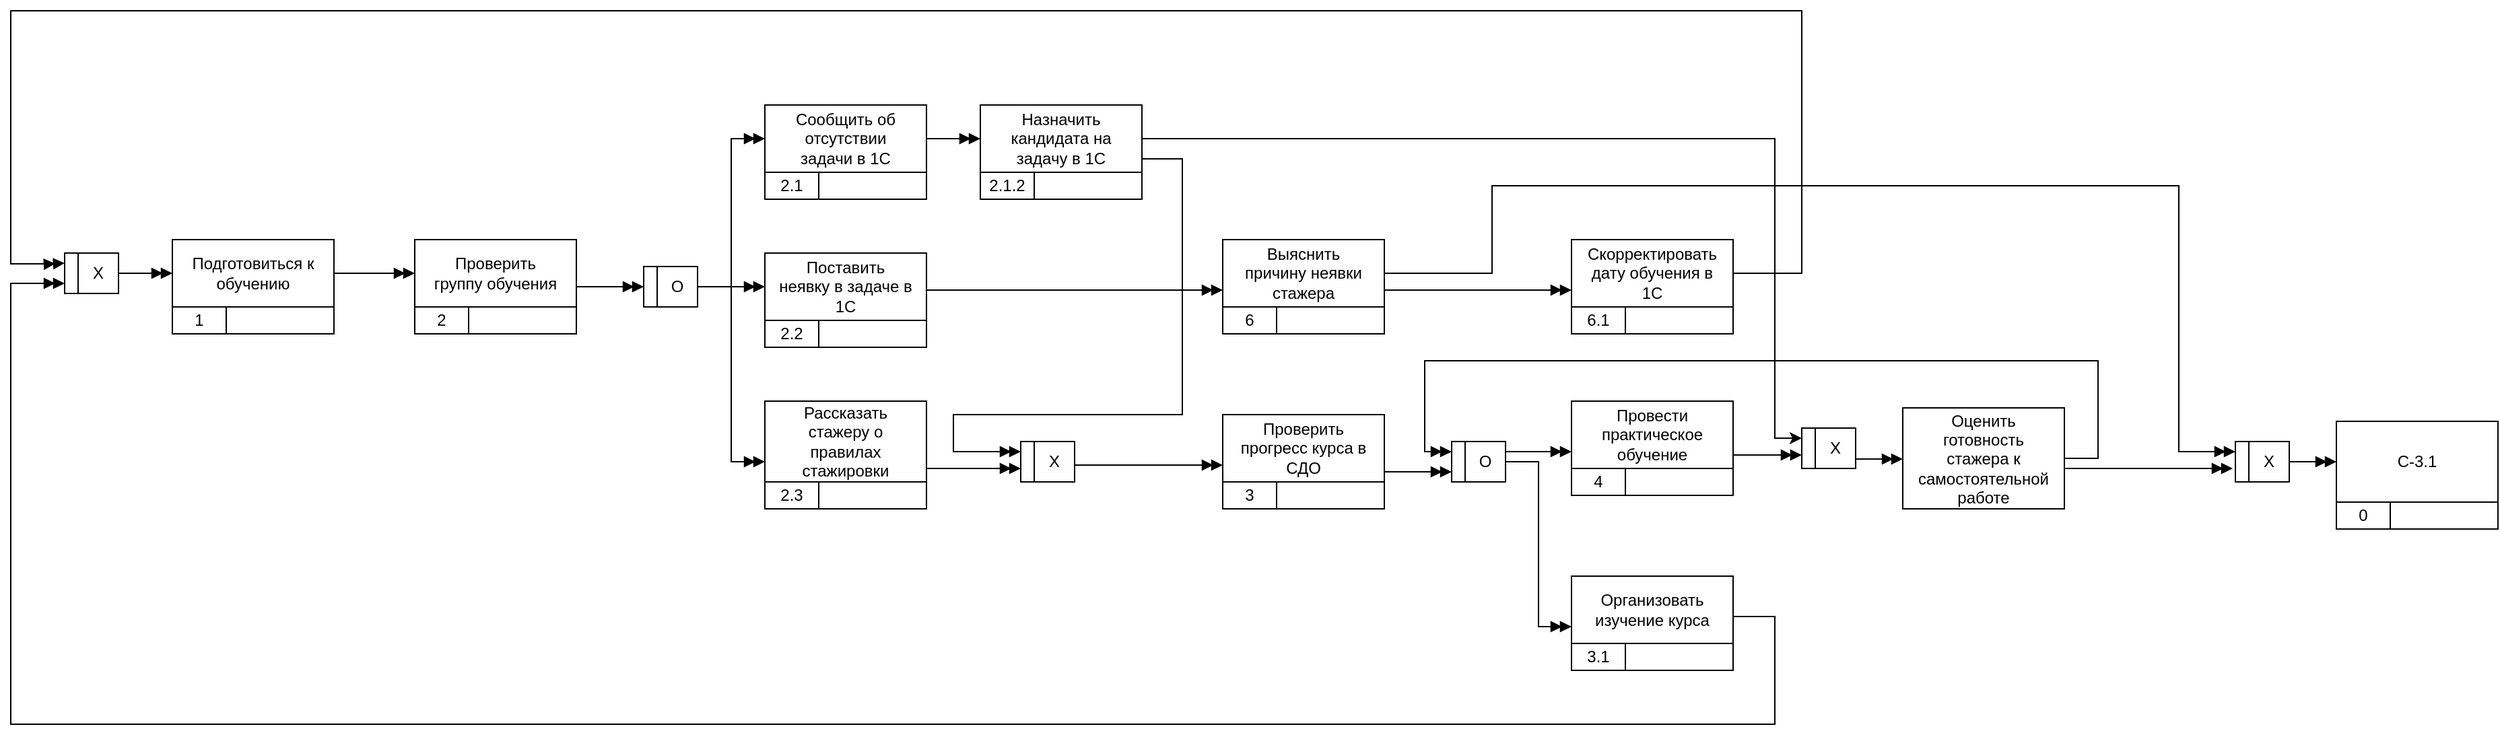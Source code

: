 <mxfile version="16.6.5" type="github">
  <diagram name="Page-1" id="c7558073-3199-34d8-9f00-42111426c3f3">
    <mxGraphModel dx="2008" dy="1904" grid="1" gridSize="10" guides="1" tooltips="1" connect="1" arrows="1" fold="1" page="1" pageScale="1" pageWidth="826" pageHeight="1169" background="none" math="0" shadow="0">
      <root>
        <mxCell id="0" />
        <mxCell id="1" parent="0" />
        <mxCell id="8z2hfBNwsOLem4TLqW6h-100" value="" style="edgeStyle=orthogonalEdgeStyle;rounded=0;orthogonalLoop=1;jettySize=auto;html=1;endArrow=doubleBlock;endFill=1;" parent="1" source="8z2hfBNwsOLem4TLqW6h-96" edge="1">
          <mxGeometry relative="1" as="geometry">
            <mxPoint x="260" y="105" as="targetPoint" />
          </mxGeometry>
        </mxCell>
        <mxCell id="8z2hfBNwsOLem4TLqW6h-96" value="&#xa;&#xa;Подготовиться к&#xa;обучению&#xa;&#xa;" style="rounded=0;whiteSpace=wrap;html=1;" parent="1" vertex="1">
          <mxGeometry x="80" y="80" width="120" height="50" as="geometry" />
        </mxCell>
        <mxCell id="8z2hfBNwsOLem4TLqW6h-97" value="1" style="rounded=0;whiteSpace=wrap;html=1;" parent="1" vertex="1">
          <mxGeometry x="80" y="130" width="40" height="20" as="geometry" />
        </mxCell>
        <mxCell id="8z2hfBNwsOLem4TLqW6h-98" value="" style="rounded=0;whiteSpace=wrap;html=1;" parent="1" vertex="1">
          <mxGeometry x="120" y="130" width="80" height="20" as="geometry" />
        </mxCell>
        <mxCell id="8z2hfBNwsOLem4TLqW6h-110" value="" style="edgeStyle=orthogonalEdgeStyle;rounded=0;orthogonalLoop=1;jettySize=auto;html=1;entryX=0;entryY=0.5;entryDx=0;entryDy=0;endArrow=doubleBlock;endFill=1;" parent="1" source="8z2hfBNwsOLem4TLqW6h-102" target="8z2hfBNwsOLem4TLqW6h-107" edge="1">
          <mxGeometry relative="1" as="geometry">
            <mxPoint x="460" y="105" as="targetPoint" />
            <Array as="points">
              <mxPoint x="390" y="115" />
              <mxPoint x="390" y="115" />
            </Array>
          </mxGeometry>
        </mxCell>
        <mxCell id="8z2hfBNwsOLem4TLqW6h-102" value="&#xa;&#xa;Проверить&#xa;группу обучения&#xa;&#xa;" style="rounded=0;whiteSpace=wrap;html=1;" parent="1" vertex="1">
          <mxGeometry x="260" y="80" width="120" height="50" as="geometry" />
        </mxCell>
        <mxCell id="8z2hfBNwsOLem4TLqW6h-103" value="2" style="rounded=0;whiteSpace=wrap;html=1;" parent="1" vertex="1">
          <mxGeometry x="260" y="130" width="40" height="20" as="geometry" />
        </mxCell>
        <mxCell id="8z2hfBNwsOLem4TLqW6h-104" value="" style="rounded=0;whiteSpace=wrap;html=1;" parent="1" vertex="1">
          <mxGeometry x="300" y="130" width="80" height="20" as="geometry" />
        </mxCell>
        <mxCell id="8z2hfBNwsOLem4TLqW6h-120" value="" style="edgeStyle=orthogonalEdgeStyle;rounded=0;orthogonalLoop=1;jettySize=auto;html=1;entryX=0;entryY=0.5;entryDx=0;entryDy=0;endArrow=doubleBlock;endFill=1;" parent="1" source="8z2hfBNwsOLem4TLqW6h-106" target="8z2hfBNwsOLem4TLqW6h-111" edge="1">
          <mxGeometry relative="1" as="geometry" />
        </mxCell>
        <mxCell id="8z2hfBNwsOLem4TLqW6h-122" value="" style="edgeStyle=orthogonalEdgeStyle;rounded=0;orthogonalLoop=1;jettySize=auto;html=1;entryX=0;entryY=0.5;entryDx=0;entryDy=0;endArrow=doubleBlock;endFill=1;" parent="1" source="8z2hfBNwsOLem4TLqW6h-106" target="8z2hfBNwsOLem4TLqW6h-114" edge="1">
          <mxGeometry relative="1" as="geometry">
            <mxPoint x="505" y="115" as="targetPoint" />
          </mxGeometry>
        </mxCell>
        <mxCell id="8z2hfBNwsOLem4TLqW6h-125" value="" style="edgeStyle=orthogonalEdgeStyle;rounded=0;orthogonalLoop=1;jettySize=auto;html=1;entryX=0;entryY=0.75;entryDx=0;entryDy=0;endArrow=doubleBlock;endFill=1;" parent="1" source="8z2hfBNwsOLem4TLqW6h-106" target="8z2hfBNwsOLem4TLqW6h-117" edge="1">
          <mxGeometry relative="1" as="geometry">
            <mxPoint x="455" y="350" as="targetPoint" />
          </mxGeometry>
        </mxCell>
        <mxCell id="8z2hfBNwsOLem4TLqW6h-106" value="O" style="rounded=0;whiteSpace=wrap;html=1;" parent="1" vertex="1">
          <mxGeometry x="440" y="100" width="30" height="30" as="geometry" />
        </mxCell>
        <mxCell id="8z2hfBNwsOLem4TLqW6h-107" value="" style="rounded=0;whiteSpace=wrap;html=1;" parent="1" vertex="1">
          <mxGeometry x="430" y="100" width="10" height="30" as="geometry" />
        </mxCell>
        <mxCell id="8z2hfBNwsOLem4TLqW6h-129" value="" style="edgeStyle=orthogonalEdgeStyle;rounded=0;orthogonalLoop=1;jettySize=auto;html=1;entryX=0;entryY=0.5;entryDx=0;entryDy=0;endArrow=doubleBlock;endFill=1;" parent="1" source="8z2hfBNwsOLem4TLqW6h-111" target="8z2hfBNwsOLem4TLqW6h-126" edge="1">
          <mxGeometry relative="1" as="geometry" />
        </mxCell>
        <mxCell id="8z2hfBNwsOLem4TLqW6h-111" value="&#xa;&#xa;Сообщить об&#xa;отсутствии&#xa;задачи в 1С&#xa;&#xa;" style="rounded=0;whiteSpace=wrap;html=1;" parent="1" vertex="1">
          <mxGeometry x="520" y="-20" width="120" height="50" as="geometry" />
        </mxCell>
        <mxCell id="8z2hfBNwsOLem4TLqW6h-112" value="2.1" style="rounded=0;whiteSpace=wrap;html=1;" parent="1" vertex="1">
          <mxGeometry x="520" y="30" width="40" height="20" as="geometry" />
        </mxCell>
        <mxCell id="8z2hfBNwsOLem4TLqW6h-113" value="" style="rounded=0;whiteSpace=wrap;html=1;" parent="1" vertex="1">
          <mxGeometry x="560" y="30" width="80" height="20" as="geometry" />
        </mxCell>
        <mxCell id="8z2hfBNwsOLem4TLqW6h-131" value="" style="edgeStyle=orthogonalEdgeStyle;rounded=0;orthogonalLoop=1;jettySize=auto;html=1;entryX=0;entryY=0.75;entryDx=0;entryDy=0;endArrow=doubleBlock;endFill=1;" parent="1" source="8z2hfBNwsOLem4TLqW6h-114" target="8z2hfBNwsOLem4TLqW6h-132" edge="1">
          <mxGeometry relative="1" as="geometry">
            <mxPoint x="680" y="115" as="targetPoint" />
            <Array as="points">
              <mxPoint x="750" y="118" />
            </Array>
          </mxGeometry>
        </mxCell>
        <mxCell id="8z2hfBNwsOLem4TLqW6h-114" value="&#xa;&#xa;Поставить&#xa;неявку в задаче в&#xa;1С&#xa;&#xa;" style="rounded=0;whiteSpace=wrap;html=1;" parent="1" vertex="1">
          <mxGeometry x="520" y="90" width="120" height="50" as="geometry" />
        </mxCell>
        <mxCell id="8z2hfBNwsOLem4TLqW6h-115" value="2.2" style="rounded=0;whiteSpace=wrap;html=1;" parent="1" vertex="1">
          <mxGeometry x="520" y="140" width="40" height="20" as="geometry" />
        </mxCell>
        <mxCell id="8z2hfBNwsOLem4TLqW6h-116" value="" style="rounded=0;whiteSpace=wrap;html=1;" parent="1" vertex="1">
          <mxGeometry x="560" y="140" width="80" height="20" as="geometry" />
        </mxCell>
        <mxCell id="8z2hfBNwsOLem4TLqW6h-137" value="" style="edgeStyle=orthogonalEdgeStyle;rounded=0;orthogonalLoop=1;jettySize=auto;html=1;endArrow=doubleBlock;endFill=1;" parent="1" source="8z2hfBNwsOLem4TLqW6h-117" target="8z2hfBNwsOLem4TLqW6h-136" edge="1">
          <mxGeometry relative="1" as="geometry">
            <Array as="points">
              <mxPoint x="660" y="250" />
              <mxPoint x="660" y="250" />
            </Array>
          </mxGeometry>
        </mxCell>
        <mxCell id="8z2hfBNwsOLem4TLqW6h-117" value="&#xa;&#xa;Рассказать&#xa;стажеру о&#xa;правилах&#xa;стажировки&#xa;&#xa;" style="rounded=0;whiteSpace=wrap;html=1;" parent="1" vertex="1">
          <mxGeometry x="520" y="200" width="120" height="60" as="geometry" />
        </mxCell>
        <mxCell id="8z2hfBNwsOLem4TLqW6h-118" value="2.3" style="rounded=0;whiteSpace=wrap;html=1;" parent="1" vertex="1">
          <mxGeometry x="520" y="260" width="40" height="20" as="geometry" />
        </mxCell>
        <mxCell id="8z2hfBNwsOLem4TLqW6h-119" value="" style="rounded=0;whiteSpace=wrap;html=1;" parent="1" vertex="1">
          <mxGeometry x="560" y="260" width="80" height="20" as="geometry" />
        </mxCell>
        <mxCell id="8z2hfBNwsOLem4TLqW6h-145" value="" style="edgeStyle=orthogonalEdgeStyle;rounded=0;orthogonalLoop=1;jettySize=auto;html=1;entryX=0;entryY=0.25;entryDx=0;entryDy=0;endArrow=doubleBlock;endFill=1;" parent="1" source="8z2hfBNwsOLem4TLqW6h-126" target="8z2hfBNwsOLem4TLqW6h-136" edge="1">
          <mxGeometry relative="1" as="geometry">
            <mxPoint x="880" y="5" as="targetPoint" />
            <Array as="points">
              <mxPoint x="830" y="20" />
              <mxPoint x="830" y="210" />
              <mxPoint x="660" y="210" />
              <mxPoint x="660" y="238" />
            </Array>
          </mxGeometry>
        </mxCell>
        <mxCell id="8z2hfBNwsOLem4TLqW6h-176" value="" style="edgeStyle=orthogonalEdgeStyle;rounded=0;orthogonalLoop=1;jettySize=auto;html=1;entryX=0;entryY=0.25;entryDx=0;entryDy=0;" parent="1" source="8z2hfBNwsOLem4TLqW6h-126" target="8z2hfBNwsOLem4TLqW6h-173" edge="1">
          <mxGeometry relative="1" as="geometry">
            <mxPoint x="1280" y="60" as="targetPoint" />
            <Array as="points">
              <mxPoint x="1270" y="5" />
              <mxPoint x="1270" y="228" />
            </Array>
          </mxGeometry>
        </mxCell>
        <mxCell id="8z2hfBNwsOLem4TLqW6h-126" value="&#xa;&#xa;Назначить&#xa;кандидата на&#xa;задачу в 1С&#xa;&#xa;" style="rounded=0;whiteSpace=wrap;html=1;" parent="1" vertex="1">
          <mxGeometry x="680" y="-20" width="120" height="50" as="geometry" />
        </mxCell>
        <mxCell id="8z2hfBNwsOLem4TLqW6h-127" value="2.1.2" style="rounded=0;whiteSpace=wrap;html=1;" parent="1" vertex="1">
          <mxGeometry x="680" y="30" width="40" height="20" as="geometry" />
        </mxCell>
        <mxCell id="8z2hfBNwsOLem4TLqW6h-128" value="" style="rounded=0;whiteSpace=wrap;html=1;" parent="1" vertex="1">
          <mxGeometry x="720" y="30" width="80" height="20" as="geometry" />
        </mxCell>
        <mxCell id="8z2hfBNwsOLem4TLqW6h-167" value="" style="edgeStyle=orthogonalEdgeStyle;rounded=0;orthogonalLoop=1;jettySize=auto;html=1;entryX=0;entryY=0.75;entryDx=0;entryDy=0;endArrow=doubleBlock;endFill=1;" parent="1" source="8z2hfBNwsOLem4TLqW6h-132" target="8z2hfBNwsOLem4TLqW6h-163" edge="1">
          <mxGeometry relative="1" as="geometry">
            <mxPoint x="1060" y="105" as="targetPoint" />
            <Array as="points">
              <mxPoint x="1060" y="118" />
            </Array>
          </mxGeometry>
        </mxCell>
        <mxCell id="qw-lSjg2bysCGeN4NMS0-17" value="" style="edgeStyle=orthogonalEdgeStyle;rounded=0;orthogonalLoop=1;jettySize=auto;html=1;endArrow=doubleBlock;endFill=1;entryX=0;entryY=0.25;entryDx=0;entryDy=0;" edge="1" parent="1" source="8z2hfBNwsOLem4TLqW6h-132" target="qw-lSjg2bysCGeN4NMS0-13">
          <mxGeometry relative="1" as="geometry">
            <mxPoint x="1060" y="105" as="targetPoint" />
            <Array as="points">
              <mxPoint x="1060" y="105" />
              <mxPoint x="1060" y="40" />
              <mxPoint x="1570" y="40" />
              <mxPoint x="1570" y="238" />
            </Array>
          </mxGeometry>
        </mxCell>
        <mxCell id="8z2hfBNwsOLem4TLqW6h-132" value="&#xa;&#xa;Выяснить&#xa;причину неявки&#xa;стажера&#xa;&#xa;" style="rounded=0;whiteSpace=wrap;html=1;" parent="1" vertex="1">
          <mxGeometry x="860" y="80" width="120" height="50" as="geometry" />
        </mxCell>
        <mxCell id="8z2hfBNwsOLem4TLqW6h-133" value="6" style="rounded=0;whiteSpace=wrap;html=1;" parent="1" vertex="1">
          <mxGeometry x="860" y="130" width="40" height="20" as="geometry" />
        </mxCell>
        <mxCell id="8z2hfBNwsOLem4TLqW6h-134" value="" style="rounded=0;whiteSpace=wrap;html=1;" parent="1" vertex="1">
          <mxGeometry x="900" y="130" width="80" height="20" as="geometry" />
        </mxCell>
        <mxCell id="8z2hfBNwsOLem4TLqW6h-143" value="" style="edgeStyle=orthogonalEdgeStyle;rounded=0;orthogonalLoop=1;jettySize=auto;html=1;entryX=0;entryY=0.75;entryDx=0;entryDy=0;endArrow=doubleBlock;endFill=1;" parent="1" source="8z2hfBNwsOLem4TLqW6h-135" target="8z2hfBNwsOLem4TLqW6h-140" edge="1">
          <mxGeometry relative="1" as="geometry">
            <Array as="points">
              <mxPoint x="805" y="248" />
            </Array>
          </mxGeometry>
        </mxCell>
        <mxCell id="8z2hfBNwsOLem4TLqW6h-135" value="X" style="rounded=0;whiteSpace=wrap;html=1;" parent="1" vertex="1">
          <mxGeometry x="720" y="230" width="30" height="30" as="geometry" />
        </mxCell>
        <mxCell id="8z2hfBNwsOLem4TLqW6h-136" value="" style="rounded=0;whiteSpace=wrap;html=1;" parent="1" vertex="1">
          <mxGeometry x="710" y="230" width="10" height="30" as="geometry" />
        </mxCell>
        <mxCell id="8z2hfBNwsOLem4TLqW6h-149" value="" style="edgeStyle=orthogonalEdgeStyle;rounded=0;orthogonalLoop=1;jettySize=auto;html=1;entryX=0;entryY=0.75;entryDx=0;entryDy=0;endArrow=doubleBlock;endFill=1;" parent="1" source="8z2hfBNwsOLem4TLqW6h-140" target="8z2hfBNwsOLem4TLqW6h-147" edge="1">
          <mxGeometry relative="1" as="geometry">
            <mxPoint x="1060" y="235" as="targetPoint" />
            <Array as="points">
              <mxPoint x="990" y="253" />
            </Array>
          </mxGeometry>
        </mxCell>
        <mxCell id="8z2hfBNwsOLem4TLqW6h-140" value="&#xa;&#xa;Проверить&#xa;прогресс курса в&#xa;СДО&#xa;&#xa;" style="rounded=0;whiteSpace=wrap;html=1;" parent="1" vertex="1">
          <mxGeometry x="860" y="210" width="120" height="50" as="geometry" />
        </mxCell>
        <mxCell id="8z2hfBNwsOLem4TLqW6h-141" value="3" style="rounded=0;whiteSpace=wrap;html=1;" parent="1" vertex="1">
          <mxGeometry x="860" y="260" width="40" height="20" as="geometry" />
        </mxCell>
        <mxCell id="8z2hfBNwsOLem4TLqW6h-142" value="" style="rounded=0;whiteSpace=wrap;html=1;" parent="1" vertex="1">
          <mxGeometry x="900" y="260" width="80" height="20" as="geometry" />
        </mxCell>
        <mxCell id="8z2hfBNwsOLem4TLqW6h-169" value="" style="edgeStyle=orthogonalEdgeStyle;rounded=0;orthogonalLoop=1;jettySize=auto;html=1;entryX=0;entryY=0.75;entryDx=0;entryDy=0;endArrow=doubleBlock;endFill=1;" parent="1" source="8z2hfBNwsOLem4TLqW6h-146" target="8z2hfBNwsOLem4TLqW6h-151" edge="1">
          <mxGeometry relative="1" as="geometry">
            <mxPoint x="1105" y="245" as="targetPoint" />
            <Array as="points">
              <mxPoint x="1095" y="238" />
            </Array>
          </mxGeometry>
        </mxCell>
        <mxCell id="8z2hfBNwsOLem4TLqW6h-171" value="" style="edgeStyle=orthogonalEdgeStyle;rounded=0;orthogonalLoop=1;jettySize=auto;html=1;entryX=0;entryY=0.75;entryDx=0;entryDy=0;endArrow=doubleBlock;endFill=1;" parent="1" source="8z2hfBNwsOLem4TLqW6h-146" target="8z2hfBNwsOLem4TLqW6h-157" edge="1">
          <mxGeometry relative="1" as="geometry">
            <mxPoint x="1105" y="245" as="targetPoint" />
          </mxGeometry>
        </mxCell>
        <mxCell id="8z2hfBNwsOLem4TLqW6h-146" value="O" style="rounded=0;whiteSpace=wrap;html=1;" parent="1" vertex="1">
          <mxGeometry x="1040" y="230" width="30" height="30" as="geometry" />
        </mxCell>
        <mxCell id="8z2hfBNwsOLem4TLqW6h-147" value="" style="rounded=0;whiteSpace=wrap;html=1;" parent="1" vertex="1">
          <mxGeometry x="1030" y="230" width="10" height="30" as="geometry" />
        </mxCell>
        <mxCell id="8z2hfBNwsOLem4TLqW6h-174" value="" style="edgeStyle=orthogonalEdgeStyle;rounded=0;orthogonalLoop=1;jettySize=auto;html=1;endArrow=doubleBlock;endFill=1;" parent="1" source="8z2hfBNwsOLem4TLqW6h-151" target="8z2hfBNwsOLem4TLqW6h-173" edge="1">
          <mxGeometry relative="1" as="geometry">
            <Array as="points">
              <mxPoint x="1260" y="240" />
              <mxPoint x="1260" y="240" />
            </Array>
          </mxGeometry>
        </mxCell>
        <mxCell id="8z2hfBNwsOLem4TLqW6h-151" value="&#xa;&#xa;Провести&#xa;практическое&#xa;обучение&#xa;&#xa;" style="rounded=0;whiteSpace=wrap;html=1;" parent="1" vertex="1">
          <mxGeometry x="1119" y="200" width="120" height="50" as="geometry" />
        </mxCell>
        <mxCell id="8z2hfBNwsOLem4TLqW6h-152" value="4" style="rounded=0;whiteSpace=wrap;html=1;" parent="1" vertex="1">
          <mxGeometry x="1119" y="250" width="40" height="20" as="geometry" />
        </mxCell>
        <mxCell id="8z2hfBNwsOLem4TLqW6h-153" value="" style="rounded=0;whiteSpace=wrap;html=1;" parent="1" vertex="1">
          <mxGeometry x="1159" y="250" width="80" height="20" as="geometry" />
        </mxCell>
        <mxCell id="qw-lSjg2bysCGeN4NMS0-4" value="" style="edgeStyle=orthogonalEdgeStyle;rounded=0;orthogonalLoop=1;jettySize=auto;html=1;entryX=0;entryY=0.75;entryDx=0;entryDy=0;endArrow=doubleBlock;endFill=1;" edge="1" parent="1" source="8z2hfBNwsOLem4TLqW6h-157" target="qw-lSjg2bysCGeN4NMS0-6">
          <mxGeometry relative="1" as="geometry">
            <mxPoint x="-48" y="120" as="targetPoint" />
            <Array as="points">
              <mxPoint x="1270" y="360" />
              <mxPoint x="1270" y="440" />
              <mxPoint x="-40" y="440" />
              <mxPoint x="-40" y="113" />
            </Array>
          </mxGeometry>
        </mxCell>
        <mxCell id="8z2hfBNwsOLem4TLqW6h-157" value="&#xa;&#xa;Организовать&#xa;изучение курса&#xa;&#xa;" style="rounded=0;whiteSpace=wrap;html=1;" parent="1" vertex="1">
          <mxGeometry x="1119" y="330" width="120" height="50" as="geometry" />
        </mxCell>
        <mxCell id="8z2hfBNwsOLem4TLqW6h-158" value="3.1" style="rounded=0;whiteSpace=wrap;html=1;" parent="1" vertex="1">
          <mxGeometry x="1119" y="380" width="40" height="20" as="geometry" />
        </mxCell>
        <mxCell id="8z2hfBNwsOLem4TLqW6h-159" value="" style="rounded=0;whiteSpace=wrap;html=1;" parent="1" vertex="1">
          <mxGeometry x="1159" y="380" width="80" height="20" as="geometry" />
        </mxCell>
        <mxCell id="8z2hfBNwsOLem4TLqW6h-183" value="" style="edgeStyle=orthogonalEdgeStyle;rounded=0;orthogonalLoop=1;jettySize=auto;html=1;entryX=0;entryY=0.25;entryDx=0;entryDy=0;endArrow=doubleBlock;endFill=1;" parent="1" source="8z2hfBNwsOLem4TLqW6h-163" target="qw-lSjg2bysCGeN4NMS0-6" edge="1">
          <mxGeometry relative="1" as="geometry">
            <mxPoint x="1319" y="105" as="targetPoint" />
            <Array as="points">
              <mxPoint x="1290" y="105" />
              <mxPoint x="1290" y="-90" />
              <mxPoint x="-40" y="-90" />
              <mxPoint x="-40" y="98" />
              <mxPoint x="-10" y="98" />
            </Array>
          </mxGeometry>
        </mxCell>
        <mxCell id="8z2hfBNwsOLem4TLqW6h-163" value="Скорректировать&lt;br&gt;дату обучения в&lt;br&gt;1С" style="rounded=0;whiteSpace=wrap;html=1;" parent="1" vertex="1">
          <mxGeometry x="1119" y="80" width="120" height="50" as="geometry" />
        </mxCell>
        <mxCell id="8z2hfBNwsOLem4TLqW6h-164" value="6.1" style="rounded=0;whiteSpace=wrap;html=1;" parent="1" vertex="1">
          <mxGeometry x="1119" y="130" width="40" height="20" as="geometry" />
        </mxCell>
        <mxCell id="8z2hfBNwsOLem4TLqW6h-165" value="" style="rounded=0;whiteSpace=wrap;html=1;" parent="1" vertex="1">
          <mxGeometry x="1159" y="130" width="80" height="20" as="geometry" />
        </mxCell>
        <mxCell id="8z2hfBNwsOLem4TLqW6h-178" value="" style="edgeStyle=orthogonalEdgeStyle;rounded=0;orthogonalLoop=1;jettySize=auto;html=1;endArrow=doubleBlock;endFill=1;" parent="1" source="8z2hfBNwsOLem4TLqW6h-172" target="8z2hfBNwsOLem4TLqW6h-177" edge="1">
          <mxGeometry relative="1" as="geometry">
            <Array as="points">
              <mxPoint x="1340" y="243" />
              <mxPoint x="1340" y="243" />
            </Array>
          </mxGeometry>
        </mxCell>
        <mxCell id="8z2hfBNwsOLem4TLqW6h-172" value="X" style="rounded=0;whiteSpace=wrap;html=1;" parent="1" vertex="1">
          <mxGeometry x="1300" y="220" width="30" height="30" as="geometry" />
        </mxCell>
        <mxCell id="8z2hfBNwsOLem4TLqW6h-173" value="" style="rounded=0;whiteSpace=wrap;html=1;" parent="1" vertex="1">
          <mxGeometry x="1290" y="220" width="10" height="30" as="geometry" />
        </mxCell>
        <mxCell id="8z2hfBNwsOLem4TLqW6h-180" value="" style="edgeStyle=orthogonalEdgeStyle;rounded=0;orthogonalLoop=1;jettySize=auto;html=1;entryX=0;entryY=0.25;entryDx=0;entryDy=0;endArrow=doubleBlock;endFill=1;" parent="1" source="8z2hfBNwsOLem4TLqW6h-177" target="8z2hfBNwsOLem4TLqW6h-147" edge="1">
          <mxGeometry relative="1" as="geometry">
            <mxPoint x="1565" y="242.5" as="targetPoint" />
            <Array as="points">
              <mxPoint x="1510" y="243" />
              <mxPoint x="1510" y="170" />
              <mxPoint x="1010" y="170" />
              <mxPoint x="1010" y="238" />
            </Array>
          </mxGeometry>
        </mxCell>
        <mxCell id="qw-lSjg2bysCGeN4NMS0-15" value="" style="edgeStyle=orthogonalEdgeStyle;rounded=0;orthogonalLoop=1;jettySize=auto;html=1;endArrow=doubleBlock;endFill=1;" edge="1" parent="1" source="8z2hfBNwsOLem4TLqW6h-177">
          <mxGeometry relative="1" as="geometry">
            <mxPoint x="1610" y="250" as="targetPoint" />
            <Array as="points">
              <mxPoint x="1580" y="250" />
            </Array>
          </mxGeometry>
        </mxCell>
        <mxCell id="8z2hfBNwsOLem4TLqW6h-177" value="&#xa;&#xa;Оценить&#xa;готовность&#xa;стажера к&#xa;самостоятельной&#xa;работе&#xa;&#xa;" style="whiteSpace=wrap;html=1;rounded=0;" parent="1" vertex="1">
          <mxGeometry x="1365" y="205" width="120" height="75" as="geometry" />
        </mxCell>
        <mxCell id="qw-lSjg2bysCGeN4NMS0-1" value="0" style="rounded=0;whiteSpace=wrap;html=1;" vertex="1" parent="1">
          <mxGeometry x="1687" y="275" width="40" height="20" as="geometry" />
        </mxCell>
        <mxCell id="qw-lSjg2bysCGeN4NMS0-2" value="" style="rounded=0;whiteSpace=wrap;html=1;" vertex="1" parent="1">
          <mxGeometry x="1727" y="275" width="80" height="20" as="geometry" />
        </mxCell>
        <mxCell id="qw-lSjg2bysCGeN4NMS0-9" value="" style="edgeStyle=orthogonalEdgeStyle;rounded=0;orthogonalLoop=1;jettySize=auto;html=1;endArrow=doubleBlock;endFill=1;entryX=0;entryY=0.5;entryDx=0;entryDy=0;" edge="1" parent="1" source="qw-lSjg2bysCGeN4NMS0-5" target="8z2hfBNwsOLem4TLqW6h-96">
          <mxGeometry relative="1" as="geometry">
            <mxPoint x="75" y="105" as="targetPoint" />
          </mxGeometry>
        </mxCell>
        <mxCell id="qw-lSjg2bysCGeN4NMS0-5" value="X" style="rounded=0;whiteSpace=wrap;html=1;" vertex="1" parent="1">
          <mxGeometry x="10" y="90" width="30" height="30" as="geometry" />
        </mxCell>
        <mxCell id="qw-lSjg2bysCGeN4NMS0-6" value="" style="rounded=0;whiteSpace=wrap;html=1;" vertex="1" parent="1">
          <mxGeometry y="90" width="10" height="30" as="geometry" />
        </mxCell>
        <mxCell id="qw-lSjg2bysCGeN4NMS0-19" value="" style="edgeStyle=orthogonalEdgeStyle;rounded=0;orthogonalLoop=1;jettySize=auto;html=1;endArrow=doubleBlock;endFill=1;" edge="1" parent="1" source="qw-lSjg2bysCGeN4NMS0-12" target="qw-lSjg2bysCGeN4NMS0-18">
          <mxGeometry relative="1" as="geometry" />
        </mxCell>
        <mxCell id="qw-lSjg2bysCGeN4NMS0-12" value="X" style="rounded=0;whiteSpace=wrap;html=1;" vertex="1" parent="1">
          <mxGeometry x="1622" y="230" width="30" height="30" as="geometry" />
        </mxCell>
        <mxCell id="qw-lSjg2bysCGeN4NMS0-13" value="" style="rounded=0;whiteSpace=wrap;html=1;" vertex="1" parent="1">
          <mxGeometry x="1612" y="230" width="10" height="30" as="geometry" />
        </mxCell>
        <mxCell id="qw-lSjg2bysCGeN4NMS0-18" value="С-3.1" style="whiteSpace=wrap;html=1;rounded=0;" vertex="1" parent="1">
          <mxGeometry x="1687" y="215" width="120" height="60" as="geometry" />
        </mxCell>
      </root>
    </mxGraphModel>
  </diagram>
</mxfile>
